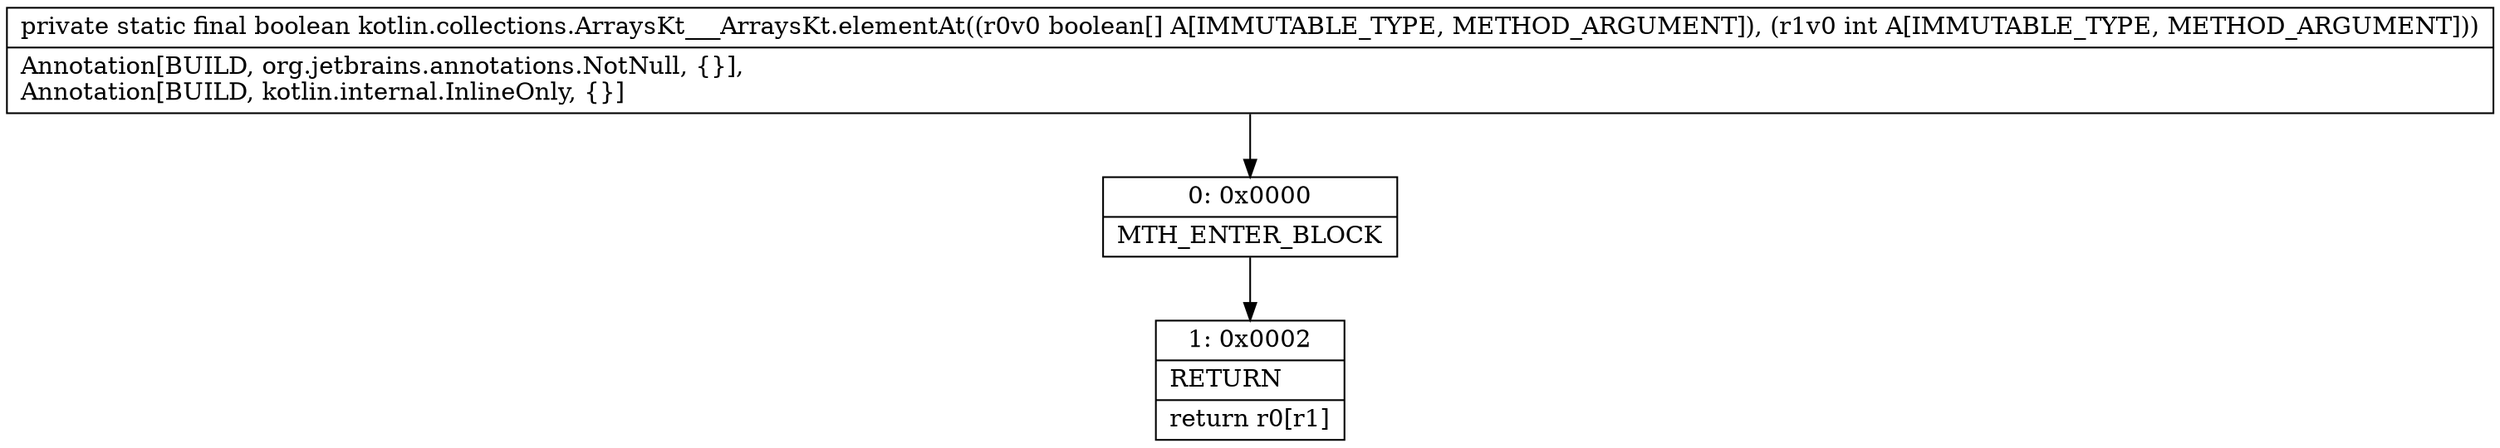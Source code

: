 digraph "CFG forkotlin.collections.ArraysKt___ArraysKt.elementAt([ZI)Z" {
Node_0 [shape=record,label="{0\:\ 0x0000|MTH_ENTER_BLOCK\l}"];
Node_1 [shape=record,label="{1\:\ 0x0002|RETURN\l|return r0[r1]\l}"];
MethodNode[shape=record,label="{private static final boolean kotlin.collections.ArraysKt___ArraysKt.elementAt((r0v0 boolean[] A[IMMUTABLE_TYPE, METHOD_ARGUMENT]), (r1v0 int A[IMMUTABLE_TYPE, METHOD_ARGUMENT]))  | Annotation[BUILD, org.jetbrains.annotations.NotNull, \{\}], \lAnnotation[BUILD, kotlin.internal.InlineOnly, \{\}]\l}"];
MethodNode -> Node_0;
Node_0 -> Node_1;
}

